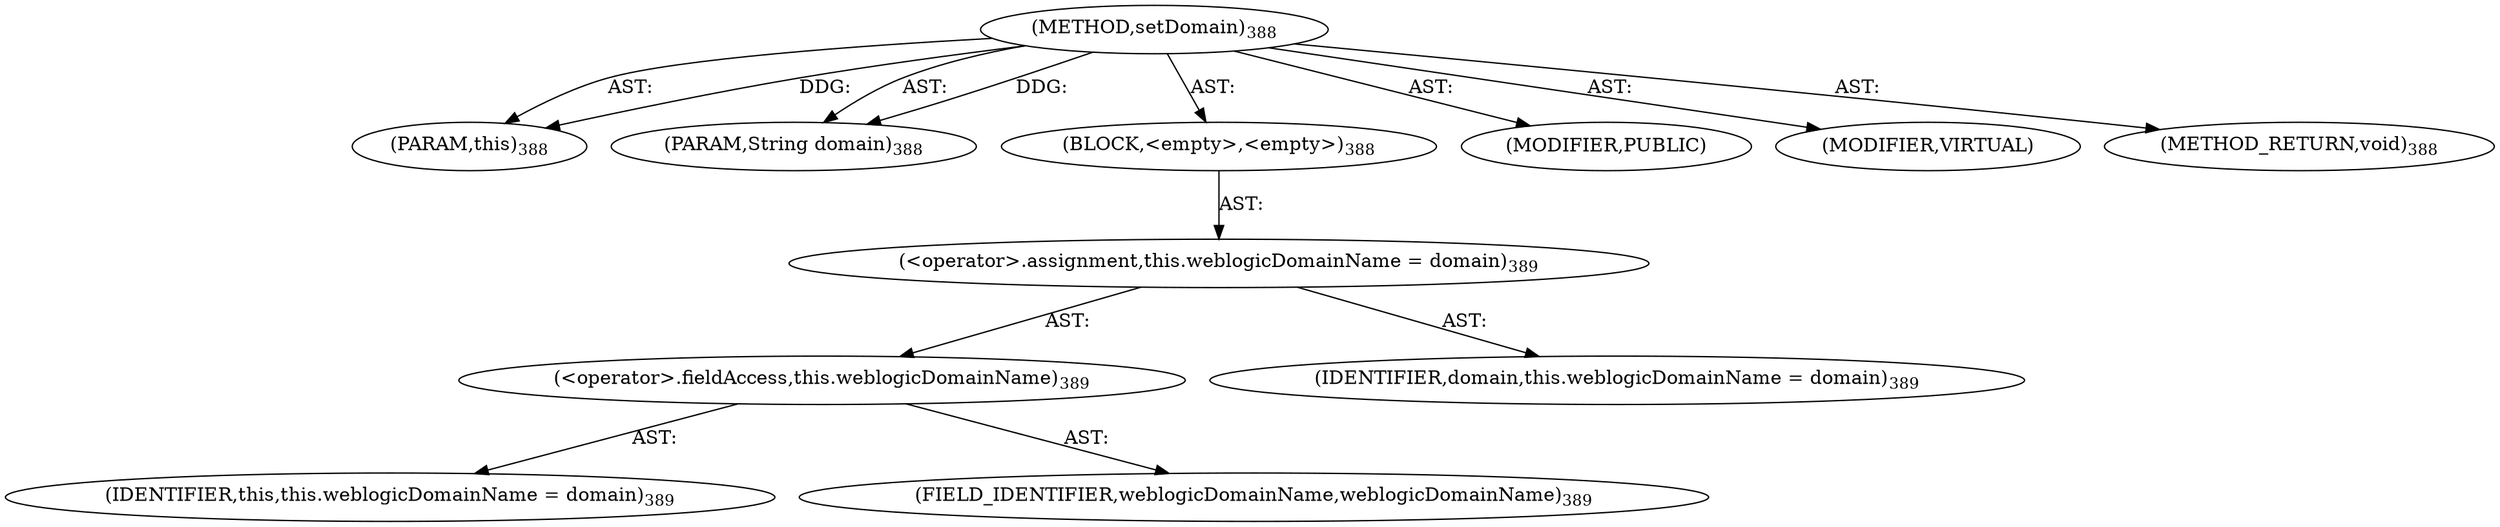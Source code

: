 digraph "setDomain" {  
"111669149708" [label = <(METHOD,setDomain)<SUB>388</SUB>> ]
"115964117003" [label = <(PARAM,this)<SUB>388</SUB>> ]
"115964117017" [label = <(PARAM,String domain)<SUB>388</SUB>> ]
"25769803818" [label = <(BLOCK,&lt;empty&gt;,&lt;empty&gt;)<SUB>388</SUB>> ]
"30064771312" [label = <(&lt;operator&gt;.assignment,this.weblogicDomainName = domain)<SUB>389</SUB>> ]
"30064771313" [label = <(&lt;operator&gt;.fieldAccess,this.weblogicDomainName)<SUB>389</SUB>> ]
"68719476755" [label = <(IDENTIFIER,this,this.weblogicDomainName = domain)<SUB>389</SUB>> ]
"55834574908" [label = <(FIELD_IDENTIFIER,weblogicDomainName,weblogicDomainName)<SUB>389</SUB>> ]
"68719476905" [label = <(IDENTIFIER,domain,this.weblogicDomainName = domain)<SUB>389</SUB>> ]
"133143986220" [label = <(MODIFIER,PUBLIC)> ]
"133143986221" [label = <(MODIFIER,VIRTUAL)> ]
"128849018892" [label = <(METHOD_RETURN,void)<SUB>388</SUB>> ]
  "111669149708" -> "115964117003"  [ label = "AST: "] 
  "111669149708" -> "115964117017"  [ label = "AST: "] 
  "111669149708" -> "25769803818"  [ label = "AST: "] 
  "111669149708" -> "133143986220"  [ label = "AST: "] 
  "111669149708" -> "133143986221"  [ label = "AST: "] 
  "111669149708" -> "128849018892"  [ label = "AST: "] 
  "25769803818" -> "30064771312"  [ label = "AST: "] 
  "30064771312" -> "30064771313"  [ label = "AST: "] 
  "30064771312" -> "68719476905"  [ label = "AST: "] 
  "30064771313" -> "68719476755"  [ label = "AST: "] 
  "30064771313" -> "55834574908"  [ label = "AST: "] 
  "111669149708" -> "115964117003"  [ label = "DDG: "] 
  "111669149708" -> "115964117017"  [ label = "DDG: "] 
}
